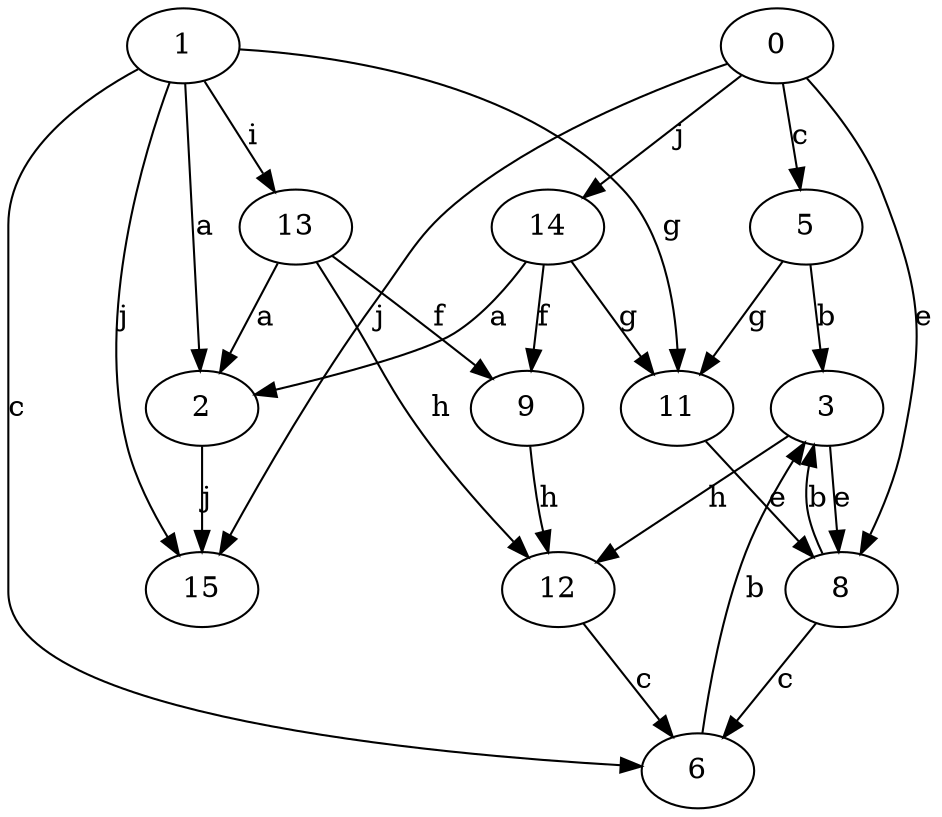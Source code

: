 strict digraph  {
2;
0;
3;
1;
5;
6;
8;
9;
11;
12;
13;
14;
15;
2 -> 15  [label=j];
0 -> 5  [label=c];
0 -> 8  [label=e];
0 -> 14  [label=j];
0 -> 15  [label=j];
3 -> 8  [label=e];
3 -> 12  [label=h];
1 -> 2  [label=a];
1 -> 6  [label=c];
1 -> 11  [label=g];
1 -> 13  [label=i];
1 -> 15  [label=j];
5 -> 3  [label=b];
5 -> 11  [label=g];
6 -> 3  [label=b];
8 -> 3  [label=b];
8 -> 6  [label=c];
9 -> 12  [label=h];
11 -> 8  [label=e];
12 -> 6  [label=c];
13 -> 2  [label=a];
13 -> 9  [label=f];
13 -> 12  [label=h];
14 -> 2  [label=a];
14 -> 9  [label=f];
14 -> 11  [label=g];
}
